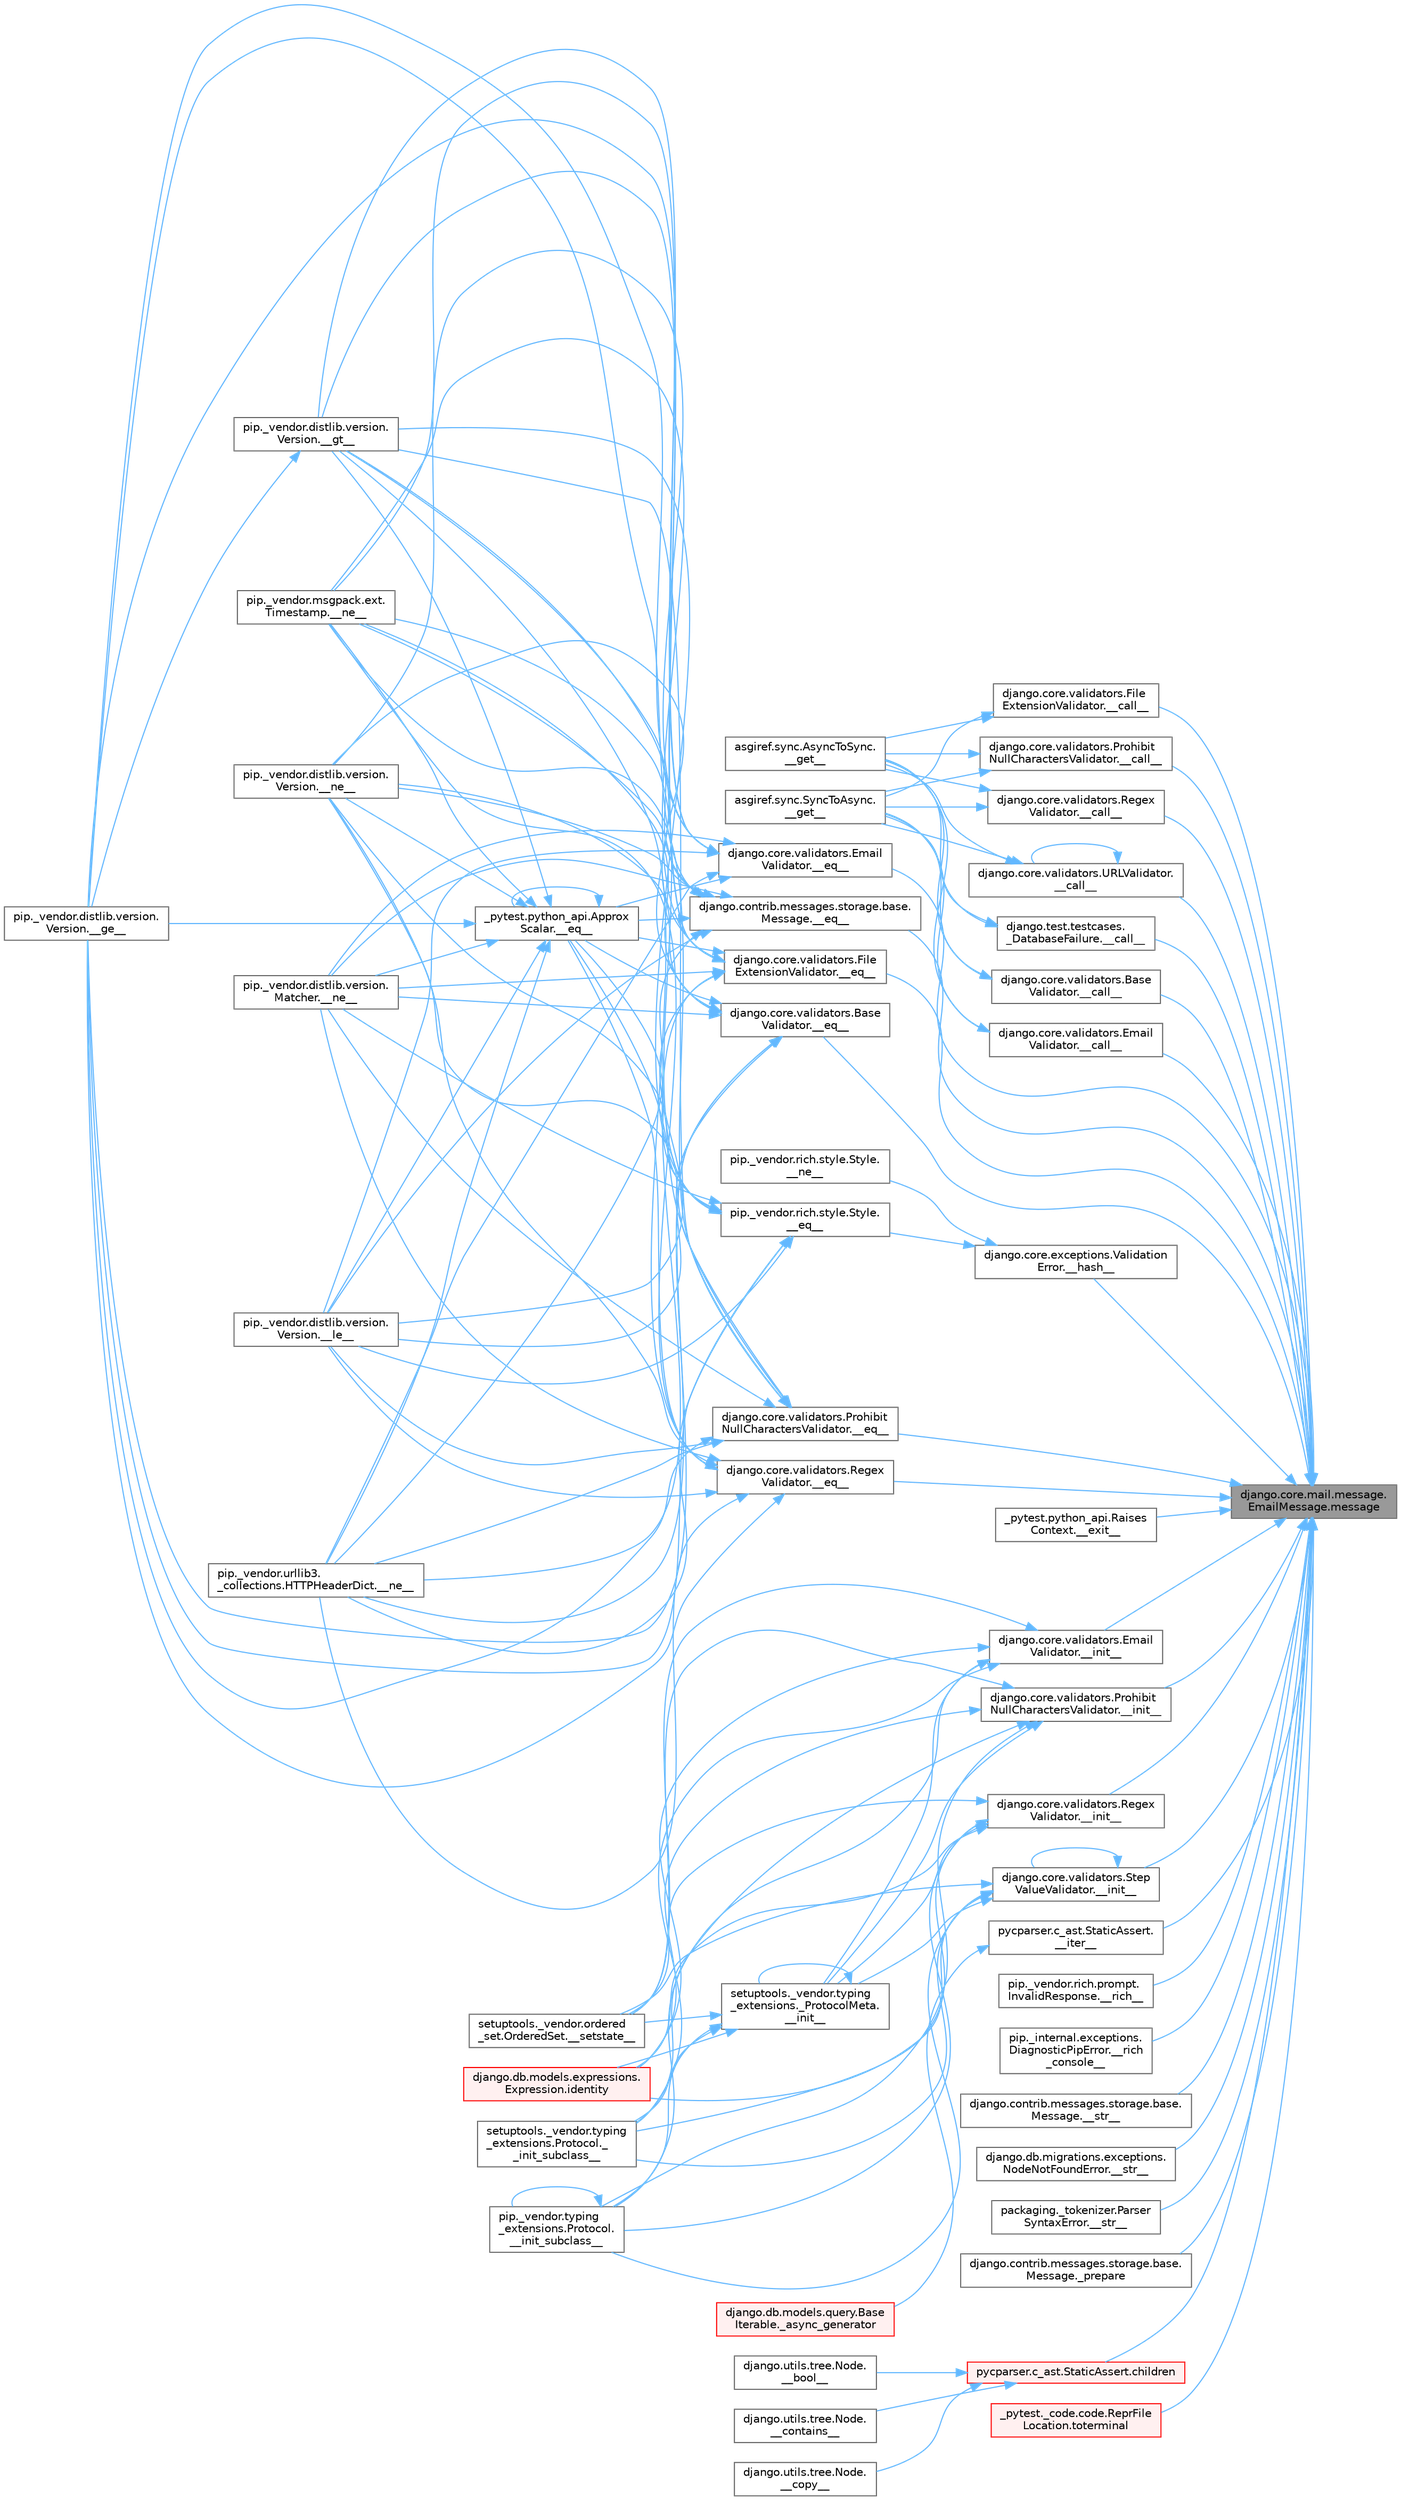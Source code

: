 digraph "django.core.mail.message.EmailMessage.message"
{
 // LATEX_PDF_SIZE
  bgcolor="transparent";
  edge [fontname=Helvetica,fontsize=10,labelfontname=Helvetica,labelfontsize=10];
  node [fontname=Helvetica,fontsize=10,shape=box,height=0.2,width=0.4];
  rankdir="RL";
  Node1 [id="Node000001",label="django.core.mail.message.\lEmailMessage.message",height=0.2,width=0.4,color="gray40", fillcolor="grey60", style="filled", fontcolor="black",tooltip=" "];
  Node1 -> Node2 [id="edge1_Node000001_Node000002",dir="back",color="steelblue1",style="solid",tooltip=" "];
  Node2 [id="Node000002",label="django.core.validators.Base\lValidator.__call__",height=0.2,width=0.4,color="grey40", fillcolor="white", style="filled",URL="$classdjango_1_1core_1_1validators_1_1_base_validator.html#ac718256582df714e061c6b927e045d12",tooltip=" "];
  Node2 -> Node3 [id="edge2_Node000002_Node000003",dir="back",color="steelblue1",style="solid",tooltip=" "];
  Node3 [id="Node000003",label="asgiref.sync.AsyncToSync.\l__get__",height=0.2,width=0.4,color="grey40", fillcolor="white", style="filled",URL="$classasgiref_1_1sync_1_1_async_to_sync.html#a23e9ef7a73da98dad9e3f4e65846969b",tooltip=" "];
  Node2 -> Node4 [id="edge3_Node000002_Node000004",dir="back",color="steelblue1",style="solid",tooltip=" "];
  Node4 [id="Node000004",label="asgiref.sync.SyncToAsync.\l__get__",height=0.2,width=0.4,color="grey40", fillcolor="white", style="filled",URL="$classasgiref_1_1sync_1_1_sync_to_async.html#aebdfbe3f01079a529fd2f39810597381",tooltip=" "];
  Node1 -> Node5 [id="edge4_Node000001_Node000005",dir="back",color="steelblue1",style="solid",tooltip=" "];
  Node5 [id="Node000005",label="django.core.validators.Email\lValidator.__call__",height=0.2,width=0.4,color="grey40", fillcolor="white", style="filled",URL="$classdjango_1_1core_1_1validators_1_1_email_validator.html#ac0268c199dc40556656d540cd51410f8",tooltip=" "];
  Node5 -> Node3 [id="edge5_Node000005_Node000003",dir="back",color="steelblue1",style="solid",tooltip=" "];
  Node5 -> Node4 [id="edge6_Node000005_Node000004",dir="back",color="steelblue1",style="solid",tooltip=" "];
  Node1 -> Node6 [id="edge7_Node000001_Node000006",dir="back",color="steelblue1",style="solid",tooltip=" "];
  Node6 [id="Node000006",label="django.core.validators.File\lExtensionValidator.__call__",height=0.2,width=0.4,color="grey40", fillcolor="white", style="filled",URL="$classdjango_1_1core_1_1validators_1_1_file_extension_validator.html#a8ca13772240522b408e6d8abce6aad7c",tooltip=" "];
  Node6 -> Node3 [id="edge8_Node000006_Node000003",dir="back",color="steelblue1",style="solid",tooltip=" "];
  Node6 -> Node4 [id="edge9_Node000006_Node000004",dir="back",color="steelblue1",style="solid",tooltip=" "];
  Node1 -> Node7 [id="edge10_Node000001_Node000007",dir="back",color="steelblue1",style="solid",tooltip=" "];
  Node7 [id="Node000007",label="django.core.validators.Prohibit\lNullCharactersValidator.__call__",height=0.2,width=0.4,color="grey40", fillcolor="white", style="filled",URL="$classdjango_1_1core_1_1validators_1_1_prohibit_null_characters_validator.html#a09a4196f97efb12d6343daa3fc6983bc",tooltip=" "];
  Node7 -> Node3 [id="edge11_Node000007_Node000003",dir="back",color="steelblue1",style="solid",tooltip=" "];
  Node7 -> Node4 [id="edge12_Node000007_Node000004",dir="back",color="steelblue1",style="solid",tooltip=" "];
  Node1 -> Node8 [id="edge13_Node000001_Node000008",dir="back",color="steelblue1",style="solid",tooltip=" "];
  Node8 [id="Node000008",label="django.core.validators.Regex\lValidator.__call__",height=0.2,width=0.4,color="grey40", fillcolor="white", style="filled",URL="$classdjango_1_1core_1_1validators_1_1_regex_validator.html#a30d4eea6f9d0ab73781123cc26244775",tooltip=" "];
  Node8 -> Node3 [id="edge14_Node000008_Node000003",dir="back",color="steelblue1",style="solid",tooltip=" "];
  Node8 -> Node4 [id="edge15_Node000008_Node000004",dir="back",color="steelblue1",style="solid",tooltip=" "];
  Node1 -> Node9 [id="edge16_Node000001_Node000009",dir="back",color="steelblue1",style="solid",tooltip=" "];
  Node9 [id="Node000009",label="django.core.validators.URLValidator.\l__call__",height=0.2,width=0.4,color="grey40", fillcolor="white", style="filled",URL="$classdjango_1_1core_1_1validators_1_1_u_r_l_validator.html#aed00ff72fd14908f52b3ba962f347e0d",tooltip=" "];
  Node9 -> Node9 [id="edge17_Node000009_Node000009",dir="back",color="steelblue1",style="solid",tooltip=" "];
  Node9 -> Node3 [id="edge18_Node000009_Node000003",dir="back",color="steelblue1",style="solid",tooltip=" "];
  Node9 -> Node4 [id="edge19_Node000009_Node000004",dir="back",color="steelblue1",style="solid",tooltip=" "];
  Node1 -> Node10 [id="edge20_Node000001_Node000010",dir="back",color="steelblue1",style="solid",tooltip=" "];
  Node10 [id="Node000010",label="django.test.testcases.\l_DatabaseFailure.__call__",height=0.2,width=0.4,color="grey40", fillcolor="white", style="filled",URL="$classdjango_1_1test_1_1testcases_1_1___database_failure.html#ab45cf52e31914d71f3b7b4bcb2062e85",tooltip=" "];
  Node10 -> Node3 [id="edge21_Node000010_Node000003",dir="back",color="steelblue1",style="solid",tooltip=" "];
  Node10 -> Node4 [id="edge22_Node000010_Node000004",dir="back",color="steelblue1",style="solid",tooltip=" "];
  Node1 -> Node11 [id="edge23_Node000001_Node000011",dir="back",color="steelblue1",style="solid",tooltip=" "];
  Node11 [id="Node000011",label="django.contrib.messages.storage.base.\lMessage.__eq__",height=0.2,width=0.4,color="grey40", fillcolor="white", style="filled",URL="$classdjango_1_1contrib_1_1messages_1_1storage_1_1base_1_1_message.html#ad2ac4efd789369cba573eb00313e6983",tooltip=" "];
  Node11 -> Node12 [id="edge24_Node000011_Node000012",dir="back",color="steelblue1",style="solid",tooltip=" "];
  Node12 [id="Node000012",label="_pytest.python_api.Approx\lScalar.__eq__",height=0.2,width=0.4,color="grey40", fillcolor="white", style="filled",URL="$class__pytest_1_1python__api_1_1_approx_scalar.html#af4601ee4ca7409927f88c83ebfc3d923",tooltip=" "];
  Node12 -> Node12 [id="edge25_Node000012_Node000012",dir="back",color="steelblue1",style="solid",tooltip=" "];
  Node12 -> Node13 [id="edge26_Node000012_Node000013",dir="back",color="steelblue1",style="solid",tooltip=" "];
  Node13 [id="Node000013",label="pip._vendor.distlib.version.\lVersion.__ge__",height=0.2,width=0.4,color="grey40", fillcolor="white", style="filled",URL="$classpip_1_1__vendor_1_1distlib_1_1version_1_1_version.html#aa6b7b889cebc687ddb5ed9040d01b1ec",tooltip=" "];
  Node12 -> Node14 [id="edge27_Node000012_Node000014",dir="back",color="steelblue1",style="solid",tooltip=" "];
  Node14 [id="Node000014",label="pip._vendor.distlib.version.\lVersion.__gt__",height=0.2,width=0.4,color="grey40", fillcolor="white", style="filled",URL="$classpip_1_1__vendor_1_1distlib_1_1version_1_1_version.html#a51cf0c8da1bb6829173ff6861b10cb5f",tooltip=" "];
  Node14 -> Node13 [id="edge28_Node000014_Node000013",dir="back",color="steelblue1",style="solid",tooltip=" "];
  Node12 -> Node15 [id="edge29_Node000012_Node000015",dir="back",color="steelblue1",style="solid",tooltip=" "];
  Node15 [id="Node000015",label="pip._vendor.distlib.version.\lVersion.__le__",height=0.2,width=0.4,color="grey40", fillcolor="white", style="filled",URL="$classpip_1_1__vendor_1_1distlib_1_1version_1_1_version.html#ae5e2c5d9b76377e286fcf92a382cbb8b",tooltip=" "];
  Node12 -> Node16 [id="edge30_Node000012_Node000016",dir="back",color="steelblue1",style="solid",tooltip=" "];
  Node16 [id="Node000016",label="pip._vendor.distlib.version.\lMatcher.__ne__",height=0.2,width=0.4,color="grey40", fillcolor="white", style="filled",URL="$classpip_1_1__vendor_1_1distlib_1_1version_1_1_matcher.html#a24f8f8a4686bff3018fee5d22f4e02f1",tooltip=" "];
  Node12 -> Node17 [id="edge31_Node000012_Node000017",dir="back",color="steelblue1",style="solid",tooltip=" "];
  Node17 [id="Node000017",label="pip._vendor.distlib.version.\lVersion.__ne__",height=0.2,width=0.4,color="grey40", fillcolor="white", style="filled",URL="$classpip_1_1__vendor_1_1distlib_1_1version_1_1_version.html#aea3cdf6db007318ab1a2e8d144e2a4a1",tooltip=" "];
  Node12 -> Node18 [id="edge32_Node000012_Node000018",dir="back",color="steelblue1",style="solid",tooltip=" "];
  Node18 [id="Node000018",label="pip._vendor.msgpack.ext.\lTimestamp.__ne__",height=0.2,width=0.4,color="grey40", fillcolor="white", style="filled",URL="$classpip_1_1__vendor_1_1msgpack_1_1ext_1_1_timestamp.html#ac38b8cada8075f7a1133b06bc99b2317",tooltip=" "];
  Node12 -> Node19 [id="edge33_Node000012_Node000019",dir="back",color="steelblue1",style="solid",tooltip=" "];
  Node19 [id="Node000019",label="pip._vendor.urllib3.\l_collections.HTTPHeaderDict.__ne__",height=0.2,width=0.4,color="grey40", fillcolor="white", style="filled",URL="$classpip_1_1__vendor_1_1urllib3_1_1__collections_1_1_h_t_t_p_header_dict.html#aa7766a9499d33160a1258e140e35a806",tooltip=" "];
  Node11 -> Node13 [id="edge34_Node000011_Node000013",dir="back",color="steelblue1",style="solid",tooltip=" "];
  Node11 -> Node14 [id="edge35_Node000011_Node000014",dir="back",color="steelblue1",style="solid",tooltip=" "];
  Node11 -> Node15 [id="edge36_Node000011_Node000015",dir="back",color="steelblue1",style="solid",tooltip=" "];
  Node11 -> Node16 [id="edge37_Node000011_Node000016",dir="back",color="steelblue1",style="solid",tooltip=" "];
  Node11 -> Node17 [id="edge38_Node000011_Node000017",dir="back",color="steelblue1",style="solid",tooltip=" "];
  Node11 -> Node18 [id="edge39_Node000011_Node000018",dir="back",color="steelblue1",style="solid",tooltip=" "];
  Node11 -> Node19 [id="edge40_Node000011_Node000019",dir="back",color="steelblue1",style="solid",tooltip=" "];
  Node1 -> Node20 [id="edge41_Node000001_Node000020",dir="back",color="steelblue1",style="solid",tooltip=" "];
  Node20 [id="Node000020",label="django.core.validators.Base\lValidator.__eq__",height=0.2,width=0.4,color="grey40", fillcolor="white", style="filled",URL="$classdjango_1_1core_1_1validators_1_1_base_validator.html#ab0ead9d761c7f04c6663331233936a13",tooltip=" "];
  Node20 -> Node12 [id="edge42_Node000020_Node000012",dir="back",color="steelblue1",style="solid",tooltip=" "];
  Node20 -> Node13 [id="edge43_Node000020_Node000013",dir="back",color="steelblue1",style="solid",tooltip=" "];
  Node20 -> Node14 [id="edge44_Node000020_Node000014",dir="back",color="steelblue1",style="solid",tooltip=" "];
  Node20 -> Node15 [id="edge45_Node000020_Node000015",dir="back",color="steelblue1",style="solid",tooltip=" "];
  Node20 -> Node16 [id="edge46_Node000020_Node000016",dir="back",color="steelblue1",style="solid",tooltip=" "];
  Node20 -> Node17 [id="edge47_Node000020_Node000017",dir="back",color="steelblue1",style="solid",tooltip=" "];
  Node20 -> Node18 [id="edge48_Node000020_Node000018",dir="back",color="steelblue1",style="solid",tooltip=" "];
  Node20 -> Node19 [id="edge49_Node000020_Node000019",dir="back",color="steelblue1",style="solid",tooltip=" "];
  Node1 -> Node21 [id="edge50_Node000001_Node000021",dir="back",color="steelblue1",style="solid",tooltip=" "];
  Node21 [id="Node000021",label="django.core.validators.Email\lValidator.__eq__",height=0.2,width=0.4,color="grey40", fillcolor="white", style="filled",URL="$classdjango_1_1core_1_1validators_1_1_email_validator.html#a0c0423cabf7734c70c6a5161b3724f22",tooltip=" "];
  Node21 -> Node12 [id="edge51_Node000021_Node000012",dir="back",color="steelblue1",style="solid",tooltip=" "];
  Node21 -> Node13 [id="edge52_Node000021_Node000013",dir="back",color="steelblue1",style="solid",tooltip=" "];
  Node21 -> Node14 [id="edge53_Node000021_Node000014",dir="back",color="steelblue1",style="solid",tooltip=" "];
  Node21 -> Node15 [id="edge54_Node000021_Node000015",dir="back",color="steelblue1",style="solid",tooltip=" "];
  Node21 -> Node16 [id="edge55_Node000021_Node000016",dir="back",color="steelblue1",style="solid",tooltip=" "];
  Node21 -> Node17 [id="edge56_Node000021_Node000017",dir="back",color="steelblue1",style="solid",tooltip=" "];
  Node21 -> Node18 [id="edge57_Node000021_Node000018",dir="back",color="steelblue1",style="solid",tooltip=" "];
  Node21 -> Node19 [id="edge58_Node000021_Node000019",dir="back",color="steelblue1",style="solid",tooltip=" "];
  Node1 -> Node22 [id="edge59_Node000001_Node000022",dir="back",color="steelblue1",style="solid",tooltip=" "];
  Node22 [id="Node000022",label="django.core.validators.File\lExtensionValidator.__eq__",height=0.2,width=0.4,color="grey40", fillcolor="white", style="filled",URL="$classdjango_1_1core_1_1validators_1_1_file_extension_validator.html#a8cab899a2d0339a6a659bb01d56021ac",tooltip=" "];
  Node22 -> Node12 [id="edge60_Node000022_Node000012",dir="back",color="steelblue1",style="solid",tooltip=" "];
  Node22 -> Node13 [id="edge61_Node000022_Node000013",dir="back",color="steelblue1",style="solid",tooltip=" "];
  Node22 -> Node14 [id="edge62_Node000022_Node000014",dir="back",color="steelblue1",style="solid",tooltip=" "];
  Node22 -> Node15 [id="edge63_Node000022_Node000015",dir="back",color="steelblue1",style="solid",tooltip=" "];
  Node22 -> Node16 [id="edge64_Node000022_Node000016",dir="back",color="steelblue1",style="solid",tooltip=" "];
  Node22 -> Node17 [id="edge65_Node000022_Node000017",dir="back",color="steelblue1",style="solid",tooltip=" "];
  Node22 -> Node18 [id="edge66_Node000022_Node000018",dir="back",color="steelblue1",style="solid",tooltip=" "];
  Node22 -> Node19 [id="edge67_Node000022_Node000019",dir="back",color="steelblue1",style="solid",tooltip=" "];
  Node1 -> Node23 [id="edge68_Node000001_Node000023",dir="back",color="steelblue1",style="solid",tooltip=" "];
  Node23 [id="Node000023",label="django.core.validators.Prohibit\lNullCharactersValidator.__eq__",height=0.2,width=0.4,color="grey40", fillcolor="white", style="filled",URL="$classdjango_1_1core_1_1validators_1_1_prohibit_null_characters_validator.html#a753c64fb818e4b226faff3c8b846c97a",tooltip=" "];
  Node23 -> Node12 [id="edge69_Node000023_Node000012",dir="back",color="steelblue1",style="solid",tooltip=" "];
  Node23 -> Node13 [id="edge70_Node000023_Node000013",dir="back",color="steelblue1",style="solid",tooltip=" "];
  Node23 -> Node14 [id="edge71_Node000023_Node000014",dir="back",color="steelblue1",style="solid",tooltip=" "];
  Node23 -> Node15 [id="edge72_Node000023_Node000015",dir="back",color="steelblue1",style="solid",tooltip=" "];
  Node23 -> Node16 [id="edge73_Node000023_Node000016",dir="back",color="steelblue1",style="solid",tooltip=" "];
  Node23 -> Node17 [id="edge74_Node000023_Node000017",dir="back",color="steelblue1",style="solid",tooltip=" "];
  Node23 -> Node18 [id="edge75_Node000023_Node000018",dir="back",color="steelblue1",style="solid",tooltip=" "];
  Node23 -> Node19 [id="edge76_Node000023_Node000019",dir="back",color="steelblue1",style="solid",tooltip=" "];
  Node1 -> Node24 [id="edge77_Node000001_Node000024",dir="back",color="steelblue1",style="solid",tooltip=" "];
  Node24 [id="Node000024",label="django.core.validators.Regex\lValidator.__eq__",height=0.2,width=0.4,color="grey40", fillcolor="white", style="filled",URL="$classdjango_1_1core_1_1validators_1_1_regex_validator.html#a18919d09fcbe332a2b693ad5a178a974",tooltip=" "];
  Node24 -> Node12 [id="edge78_Node000024_Node000012",dir="back",color="steelblue1",style="solid",tooltip=" "];
  Node24 -> Node13 [id="edge79_Node000024_Node000013",dir="back",color="steelblue1",style="solid",tooltip=" "];
  Node24 -> Node14 [id="edge80_Node000024_Node000014",dir="back",color="steelblue1",style="solid",tooltip=" "];
  Node24 -> Node15 [id="edge81_Node000024_Node000015",dir="back",color="steelblue1",style="solid",tooltip=" "];
  Node24 -> Node16 [id="edge82_Node000024_Node000016",dir="back",color="steelblue1",style="solid",tooltip=" "];
  Node24 -> Node17 [id="edge83_Node000024_Node000017",dir="back",color="steelblue1",style="solid",tooltip=" "];
  Node24 -> Node18 [id="edge84_Node000024_Node000018",dir="back",color="steelblue1",style="solid",tooltip=" "];
  Node24 -> Node19 [id="edge85_Node000024_Node000019",dir="back",color="steelblue1",style="solid",tooltip=" "];
  Node1 -> Node25 [id="edge86_Node000001_Node000025",dir="back",color="steelblue1",style="solid",tooltip=" "];
  Node25 [id="Node000025",label="_pytest.python_api.Raises\lContext.__exit__",height=0.2,width=0.4,color="grey40", fillcolor="white", style="filled",URL="$class__pytest_1_1python__api_1_1_raises_context.html#af8b4d6b3e44a1b3a298be3c6670c2c4c",tooltip=" "];
  Node1 -> Node26 [id="edge87_Node000001_Node000026",dir="back",color="steelblue1",style="solid",tooltip=" "];
  Node26 [id="Node000026",label="django.core.exceptions.Validation\lError.__hash__",height=0.2,width=0.4,color="grey40", fillcolor="white", style="filled",URL="$classdjango_1_1core_1_1exceptions_1_1_validation_error.html#a0fbfa1e6ff93f5f41447b8d1b89595e0",tooltip=" "];
  Node26 -> Node27 [id="edge88_Node000026_Node000027",dir="back",color="steelblue1",style="solid",tooltip=" "];
  Node27 [id="Node000027",label="pip._vendor.rich.style.Style.\l__eq__",height=0.2,width=0.4,color="grey40", fillcolor="white", style="filled",URL="$classpip_1_1__vendor_1_1rich_1_1style_1_1_style.html#aa1040cd22d3171dc8ac3f0ce31653284",tooltip=" "];
  Node27 -> Node12 [id="edge89_Node000027_Node000012",dir="back",color="steelblue1",style="solid",tooltip=" "];
  Node27 -> Node13 [id="edge90_Node000027_Node000013",dir="back",color="steelblue1",style="solid",tooltip=" "];
  Node27 -> Node14 [id="edge91_Node000027_Node000014",dir="back",color="steelblue1",style="solid",tooltip=" "];
  Node27 -> Node15 [id="edge92_Node000027_Node000015",dir="back",color="steelblue1",style="solid",tooltip=" "];
  Node27 -> Node16 [id="edge93_Node000027_Node000016",dir="back",color="steelblue1",style="solid",tooltip=" "];
  Node27 -> Node17 [id="edge94_Node000027_Node000017",dir="back",color="steelblue1",style="solid",tooltip=" "];
  Node27 -> Node18 [id="edge95_Node000027_Node000018",dir="back",color="steelblue1",style="solid",tooltip=" "];
  Node27 -> Node19 [id="edge96_Node000027_Node000019",dir="back",color="steelblue1",style="solid",tooltip=" "];
  Node26 -> Node28 [id="edge97_Node000026_Node000028",dir="back",color="steelblue1",style="solid",tooltip=" "];
  Node28 [id="Node000028",label="pip._vendor.rich.style.Style.\l__ne__",height=0.2,width=0.4,color="grey40", fillcolor="white", style="filled",URL="$classpip_1_1__vendor_1_1rich_1_1style_1_1_style.html#a97595d869459e2d619505c87c0b9fe81",tooltip=" "];
  Node1 -> Node29 [id="edge98_Node000001_Node000029",dir="back",color="steelblue1",style="solid",tooltip=" "];
  Node29 [id="Node000029",label="django.core.validators.Email\lValidator.__init__",height=0.2,width=0.4,color="grey40", fillcolor="white", style="filled",URL="$classdjango_1_1core_1_1validators_1_1_email_validator.html#a35882b08085b9fe88180967f604ed9b8",tooltip=" "];
  Node29 -> Node30 [id="edge99_Node000029_Node000030",dir="back",color="steelblue1",style="solid",tooltip=" "];
  Node30 [id="Node000030",label="setuptools._vendor.typing\l_extensions._ProtocolMeta.\l__init__",height=0.2,width=0.4,color="grey40", fillcolor="white", style="filled",URL="$classsetuptools_1_1__vendor_1_1typing__extensions_1_1___protocol_meta.html#a7bbaff8ac6d19534b46bca363ee0b43a",tooltip=" "];
  Node30 -> Node30 [id="edge100_Node000030_Node000030",dir="back",color="steelblue1",style="solid",tooltip=" "];
  Node30 -> Node31 [id="edge101_Node000030_Node000031",dir="back",color="steelblue1",style="solid",tooltip=" "];
  Node31 [id="Node000031",label="pip._vendor.typing\l_extensions.Protocol.\l__init_subclass__",height=0.2,width=0.4,color="grey40", fillcolor="white", style="filled",URL="$classpip_1_1__vendor_1_1typing__extensions_1_1_protocol.html#a2916efc86cebb8aba6deb7fd30b33988",tooltip=" "];
  Node31 -> Node31 [id="edge102_Node000031_Node000031",dir="back",color="steelblue1",style="solid",tooltip=" "];
  Node30 -> Node32 [id="edge103_Node000030_Node000032",dir="back",color="steelblue1",style="solid",tooltip=" "];
  Node32 [id="Node000032",label="setuptools._vendor.typing\l_extensions.Protocol._\l_init_subclass__",height=0.2,width=0.4,color="grey40", fillcolor="white", style="filled",URL="$classsetuptools_1_1__vendor_1_1typing__extensions_1_1_protocol.html#ac6cbebc092a4724ab3704c5334059874",tooltip=" "];
  Node30 -> Node33 [id="edge104_Node000030_Node000033",dir="back",color="steelblue1",style="solid",tooltip=" "];
  Node33 [id="Node000033",label="setuptools._vendor.ordered\l_set.OrderedSet.__setstate__",height=0.2,width=0.4,color="grey40", fillcolor="white", style="filled",URL="$classsetuptools_1_1__vendor_1_1ordered__set_1_1_ordered_set.html#aa7f7de9d987829525d06db565fe1b4a1",tooltip=" "];
  Node30 -> Node34 [id="edge105_Node000030_Node000034",dir="back",color="steelblue1",style="solid",tooltip=" "];
  Node34 [id="Node000034",label="django.db.models.expressions.\lExpression.identity",height=0.2,width=0.4,color="red", fillcolor="#FFF0F0", style="filled",URL="$classdjango_1_1db_1_1models_1_1expressions_1_1_expression.html#a10048810b5eb8641acf3bc150731b925",tooltip=" "];
  Node29 -> Node31 [id="edge106_Node000029_Node000031",dir="back",color="steelblue1",style="solid",tooltip=" "];
  Node29 -> Node32 [id="edge107_Node000029_Node000032",dir="back",color="steelblue1",style="solid",tooltip=" "];
  Node29 -> Node33 [id="edge108_Node000029_Node000033",dir="back",color="steelblue1",style="solid",tooltip=" "];
  Node29 -> Node34 [id="edge109_Node000029_Node000034",dir="back",color="steelblue1",style="solid",tooltip=" "];
  Node1 -> Node51 [id="edge110_Node000001_Node000051",dir="back",color="steelblue1",style="solid",tooltip=" "];
  Node51 [id="Node000051",label="django.core.validators.Prohibit\lNullCharactersValidator.__init__",height=0.2,width=0.4,color="grey40", fillcolor="white", style="filled",URL="$classdjango_1_1core_1_1validators_1_1_prohibit_null_characters_validator.html#a5bb5d46af80d54ea1af89e4597a13c85",tooltip=" "];
  Node51 -> Node30 [id="edge111_Node000051_Node000030",dir="back",color="steelblue1",style="solid",tooltip=" "];
  Node51 -> Node31 [id="edge112_Node000051_Node000031",dir="back",color="steelblue1",style="solid",tooltip=" "];
  Node51 -> Node32 [id="edge113_Node000051_Node000032",dir="back",color="steelblue1",style="solid",tooltip=" "];
  Node51 -> Node33 [id="edge114_Node000051_Node000033",dir="back",color="steelblue1",style="solid",tooltip=" "];
  Node51 -> Node34 [id="edge115_Node000051_Node000034",dir="back",color="steelblue1",style="solid",tooltip=" "];
  Node1 -> Node52 [id="edge116_Node000001_Node000052",dir="back",color="steelblue1",style="solid",tooltip=" "];
  Node52 [id="Node000052",label="django.core.validators.Regex\lValidator.__init__",height=0.2,width=0.4,color="grey40", fillcolor="white", style="filled",URL="$classdjango_1_1core_1_1validators_1_1_regex_validator.html#ad231bde76c876582cc0e7cf981921690",tooltip=" "];
  Node52 -> Node30 [id="edge117_Node000052_Node000030",dir="back",color="steelblue1",style="solid",tooltip=" "];
  Node52 -> Node31 [id="edge118_Node000052_Node000031",dir="back",color="steelblue1",style="solid",tooltip=" "];
  Node52 -> Node32 [id="edge119_Node000052_Node000032",dir="back",color="steelblue1",style="solid",tooltip=" "];
  Node52 -> Node33 [id="edge120_Node000052_Node000033",dir="back",color="steelblue1",style="solid",tooltip=" "];
  Node52 -> Node34 [id="edge121_Node000052_Node000034",dir="back",color="steelblue1",style="solid",tooltip=" "];
  Node1 -> Node53 [id="edge122_Node000001_Node000053",dir="back",color="steelblue1",style="solid",tooltip=" "];
  Node53 [id="Node000053",label="django.core.validators.Step\lValueValidator.__init__",height=0.2,width=0.4,color="grey40", fillcolor="white", style="filled",URL="$classdjango_1_1core_1_1validators_1_1_step_value_validator.html#a79c2622ba069440c10e12e9e9d09b83a",tooltip=" "];
  Node53 -> Node53 [id="edge123_Node000053_Node000053",dir="back",color="steelblue1",style="solid",tooltip=" "];
  Node53 -> Node30 [id="edge124_Node000053_Node000030",dir="back",color="steelblue1",style="solid",tooltip=" "];
  Node53 -> Node31 [id="edge125_Node000053_Node000031",dir="back",color="steelblue1",style="solid",tooltip=" "];
  Node53 -> Node32 [id="edge126_Node000053_Node000032",dir="back",color="steelblue1",style="solid",tooltip=" "];
  Node53 -> Node33 [id="edge127_Node000053_Node000033",dir="back",color="steelblue1",style="solid",tooltip=" "];
  Node53 -> Node34 [id="edge128_Node000053_Node000034",dir="back",color="steelblue1",style="solid",tooltip=" "];
  Node1 -> Node54 [id="edge129_Node000001_Node000054",dir="back",color="steelblue1",style="solid",tooltip=" "];
  Node54 [id="Node000054",label="pycparser.c_ast.StaticAssert.\l__iter__",height=0.2,width=0.4,color="grey40", fillcolor="white", style="filled",URL="$classpycparser_1_1c__ast_1_1_static_assert.html#ad3b86895cfe2568804c94d6e7b08d4ee",tooltip=" "];
  Node54 -> Node55 [id="edge130_Node000054_Node000055",dir="back",color="steelblue1",style="solid",tooltip=" "];
  Node55 [id="Node000055",label="django.db.models.query.Base\lIterable._async_generator",height=0.2,width=0.4,color="red", fillcolor="#FFF0F0", style="filled",URL="$classdjango_1_1db_1_1models_1_1query_1_1_base_iterable.html#a3ecc2267976bc6628d1fe84d78355144",tooltip=" "];
  Node1 -> Node57 [id="edge131_Node000001_Node000057",dir="back",color="steelblue1",style="solid",tooltip=" "];
  Node57 [id="Node000057",label="pip._vendor.rich.prompt.\lInvalidResponse.__rich__",height=0.2,width=0.4,color="grey40", fillcolor="white", style="filled",URL="$classpip_1_1__vendor_1_1rich_1_1prompt_1_1_invalid_response.html#ac4b741044d004c56cef13892809cdf62",tooltip=" "];
  Node1 -> Node58 [id="edge132_Node000001_Node000058",dir="back",color="steelblue1",style="solid",tooltip=" "];
  Node58 [id="Node000058",label="pip._internal.exceptions.\lDiagnosticPipError.__rich\l_console__",height=0.2,width=0.4,color="grey40", fillcolor="white", style="filled",URL="$classpip_1_1__internal_1_1exceptions_1_1_diagnostic_pip_error.html#ae53a5c1fbcdadc8c58ac65565862d7a7",tooltip=" "];
  Node1 -> Node59 [id="edge133_Node000001_Node000059",dir="back",color="steelblue1",style="solid",tooltip=" "];
  Node59 [id="Node000059",label="django.contrib.messages.storage.base.\lMessage.__str__",height=0.2,width=0.4,color="grey40", fillcolor="white", style="filled",URL="$classdjango_1_1contrib_1_1messages_1_1storage_1_1base_1_1_message.html#a7e5fe48ea79250d7081fcc1d0b621bcc",tooltip=" "];
  Node1 -> Node60 [id="edge134_Node000001_Node000060",dir="back",color="steelblue1",style="solid",tooltip=" "];
  Node60 [id="Node000060",label="django.db.migrations.exceptions.\lNodeNotFoundError.__str__",height=0.2,width=0.4,color="grey40", fillcolor="white", style="filled",URL="$classdjango_1_1db_1_1migrations_1_1exceptions_1_1_node_not_found_error.html#aed2e967842d4b299d1f070de75fc5d85",tooltip=" "];
  Node1 -> Node61 [id="edge135_Node000001_Node000061",dir="back",color="steelblue1",style="solid",tooltip=" "];
  Node61 [id="Node000061",label="packaging._tokenizer.Parser\lSyntaxError.__str__",height=0.2,width=0.4,color="grey40", fillcolor="white", style="filled",URL="$classpackaging_1_1__tokenizer_1_1_parser_syntax_error.html#a1bf72be61084f1c233150f3b3b9d920e",tooltip=" "];
  Node1 -> Node62 [id="edge136_Node000001_Node000062",dir="back",color="steelblue1",style="solid",tooltip=" "];
  Node62 [id="Node000062",label="django.contrib.messages.storage.base.\lMessage._prepare",height=0.2,width=0.4,color="grey40", fillcolor="white", style="filled",URL="$classdjango_1_1contrib_1_1messages_1_1storage_1_1base_1_1_message.html#aba513115f12700700b95b68a7cc8886b",tooltip=" "];
  Node1 -> Node63 [id="edge137_Node000001_Node000063",dir="back",color="steelblue1",style="solid",tooltip=" "];
  Node63 [id="Node000063",label="pycparser.c_ast.StaticAssert.children",height=0.2,width=0.4,color="red", fillcolor="#FFF0F0", style="filled",URL="$classpycparser_1_1c__ast_1_1_static_assert.html#aabc32ad80562da5a8ad717a6ceeed040",tooltip=" "];
  Node63 -> Node64 [id="edge138_Node000063_Node000064",dir="back",color="steelblue1",style="solid",tooltip=" "];
  Node64 [id="Node000064",label="django.utils.tree.Node.\l__bool__",height=0.2,width=0.4,color="grey40", fillcolor="white", style="filled",URL="$classdjango_1_1utils_1_1tree_1_1_node.html#a70a56e9492f929d850eebc44de75e25c",tooltip=" "];
  Node63 -> Node65 [id="edge139_Node000063_Node000065",dir="back",color="steelblue1",style="solid",tooltip=" "];
  Node65 [id="Node000065",label="django.utils.tree.Node.\l__contains__",height=0.2,width=0.4,color="grey40", fillcolor="white", style="filled",URL="$classdjango_1_1utils_1_1tree_1_1_node.html#ab55c47b46f14e5fde108b1c3cf95d93a",tooltip=" "];
  Node63 -> Node66 [id="edge140_Node000063_Node000066",dir="back",color="steelblue1",style="solid",tooltip=" "];
  Node66 [id="Node000066",label="django.utils.tree.Node.\l__copy__",height=0.2,width=0.4,color="grey40", fillcolor="white", style="filled",URL="$classdjango_1_1utils_1_1tree_1_1_node.html#abae878f6b4500b8b241c23d8fac46e63",tooltip=" "];
  Node1 -> Node2223 [id="edge141_Node000001_Node002223",dir="back",color="steelblue1",style="solid",tooltip=" "];
  Node2223 [id="Node002223",label="_pytest._code.code.ReprFile\lLocation.toterminal",height=0.2,width=0.4,color="red", fillcolor="#FFF0F0", style="filled",URL="$class__pytest_1_1__code_1_1code_1_1_repr_file_location.html#a24c0b41aff9ce336d0e7b48d95f782ee",tooltip=" "];
}
